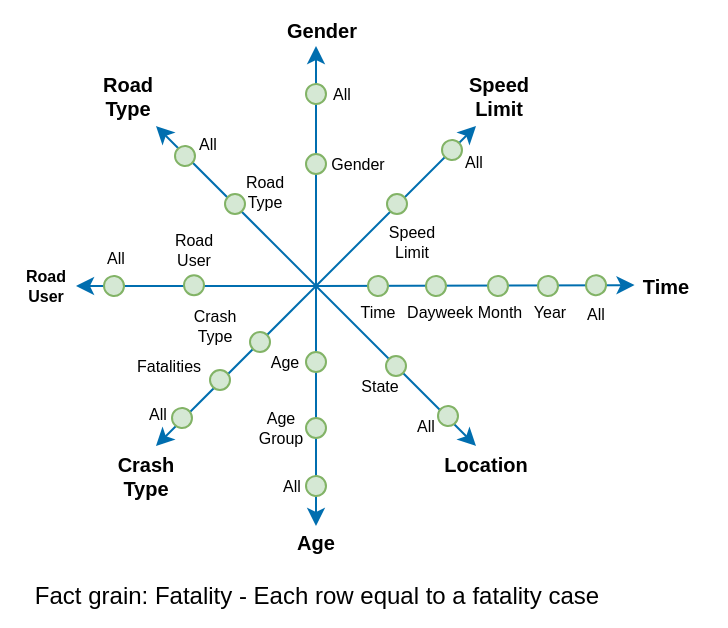 <mxfile version="26.2.2">
  <diagram id="C5RBs43oDa-KdzZeNtuy" name="Page-1">
    <mxGraphModel dx="482" dy="565" grid="1" gridSize="10" guides="1" tooltips="1" connect="1" arrows="1" fold="1" page="1" pageScale="1" pageWidth="827" pageHeight="1169" math="0" shadow="0">
      <root>
        <mxCell id="WIyWlLk6GJQsqaUBKTNV-0" />
        <mxCell id="WIyWlLk6GJQsqaUBKTNV-1" parent="WIyWlLk6GJQsqaUBKTNV-0" />
        <mxCell id="PZ5fFDQ3i9DRnd-8dA6v-0" value="" style="endArrow=classic;html=1;rounded=0;fillColor=#1ba1e2;strokeColor=#006EAF;movable=1;resizable=1;rotatable=1;deletable=1;editable=1;locked=0;connectable=1;entryX=0.45;entryY=0.767;entryDx=0;entryDy=0;entryPerimeter=0;" parent="WIyWlLk6GJQsqaUBKTNV-1" edge="1" target="PZ5fFDQ3i9DRnd-8dA6v-7">
          <mxGeometry width="50" height="50" relative="1" as="geometry">
            <mxPoint x="400" y="800" as="sourcePoint" />
            <mxPoint x="400" y="690" as="targetPoint" />
          </mxGeometry>
        </mxCell>
        <mxCell id="PZ5fFDQ3i9DRnd-8dA6v-65" value="" style="endArrow=classic;html=1;rounded=0;fillColor=#1ba1e2;strokeColor=#006EAF;movable=1;resizable=1;rotatable=1;deletable=1;editable=1;locked=0;connectable=1;entryX=0.692;entryY=0.052;entryDx=0;entryDy=0;entryPerimeter=0;" parent="WIyWlLk6GJQsqaUBKTNV-1" edge="1">
          <mxGeometry width="50" height="50" relative="1" as="geometry">
            <mxPoint x="400" y="800" as="sourcePoint" />
            <mxPoint x="559.27" y="799.563" as="targetPoint" />
          </mxGeometry>
        </mxCell>
        <mxCell id="PZ5fFDQ3i9DRnd-8dA6v-4" value="&lt;b&gt;Road User&lt;/b&gt;" style="text;html=1;align=center;verticalAlign=middle;whiteSpace=wrap;rounded=0;movable=1;resizable=1;rotatable=1;deletable=1;editable=1;locked=0;connectable=1;container=0;fontSize=8;" parent="WIyWlLk6GJQsqaUBKTNV-1" vertex="1">
          <mxGeometry x="255" y="784.58" width="20" height="30" as="geometry" />
        </mxCell>
        <mxCell id="PZ5fFDQ3i9DRnd-8dA6v-16" value="Speed Limit" style="text;html=1;align=center;verticalAlign=middle;whiteSpace=wrap;rounded=0;movable=1;resizable=1;rotatable=1;deletable=1;editable=1;locked=0;connectable=1;container=0;fontSize=8;" parent="WIyWlLk6GJQsqaUBKTNV-1" vertex="1">
          <mxGeometry x="433" y="762.58" width="30" height="30" as="geometry" />
        </mxCell>
        <mxCell id="PZ5fFDQ3i9DRnd-8dA6v-17" value="Road User" style="text;html=1;align=center;verticalAlign=middle;whiteSpace=wrap;rounded=0;movable=1;resizable=1;rotatable=1;deletable=1;editable=1;locked=0;connectable=1;container=0;fontSize=8;" parent="WIyWlLk6GJQsqaUBKTNV-1" vertex="1">
          <mxGeometry x="329" y="767" width="20" height="30" as="geometry" />
        </mxCell>
        <mxCell id="PZ5fFDQ3i9DRnd-8dA6v-20" value="Age Group" style="text;html=1;align=center;verticalAlign=middle;whiteSpace=wrap;rounded=0;movable=1;resizable=1;rotatable=1;deletable=1;editable=1;locked=0;connectable=1;container=0;fontSize=8;" parent="WIyWlLk6GJQsqaUBKTNV-1" vertex="1">
          <mxGeometry x="363.5" y="856" width="37" height="30" as="geometry" />
        </mxCell>
        <mxCell id="PZ5fFDQ3i9DRnd-8dA6v-12" value="Fatalities" style="text;html=1;align=center;verticalAlign=middle;whiteSpace=wrap;rounded=0;movable=1;resizable=1;rotatable=1;deletable=1;editable=1;locked=0;connectable=1;container=0;fontSize=8;" parent="WIyWlLk6GJQsqaUBKTNV-1" vertex="1">
          <mxGeometry x="315" y="825" width="23" height="30" as="geometry" />
        </mxCell>
        <mxCell id="PZ5fFDQ3i9DRnd-8dA6v-75" value="" style="endArrow=classic;html=1;rounded=0;fillColor=#1ba1e2;strokeColor=#006EAF;movable=1;resizable=1;rotatable=1;deletable=1;editable=1;locked=0;connectable=1;" parent="WIyWlLk6GJQsqaUBKTNV-1" edge="1">
          <mxGeometry width="50" height="50" relative="1" as="geometry">
            <mxPoint x="400" y="800" as="sourcePoint" />
            <mxPoint x="280" y="800" as="targetPoint" />
          </mxGeometry>
        </mxCell>
        <mxCell id="PZ5fFDQ3i9DRnd-8dA6v-19" value="Gender" style="text;html=1;align=center;verticalAlign=middle;whiteSpace=wrap;rounded=0;movable=1;resizable=1;rotatable=1;deletable=1;editable=1;locked=0;connectable=1;container=0;fontSize=8;" parent="WIyWlLk6GJQsqaUBKTNV-1" vertex="1">
          <mxGeometry x="391" y="724" width="60" height="30" as="geometry" />
        </mxCell>
        <mxCell id="-qXrx4f0Qxk5HmnJXOaF-1" value="&lt;font&gt;Road Type&lt;/font&gt;" style="text;html=1;align=center;verticalAlign=middle;rounded=0;fontSize=8;whiteSpace=wrap;spacing=0;" parent="WIyWlLk6GJQsqaUBKTNV-1" vertex="1">
          <mxGeometry x="369" y="737.58" width="11" height="30" as="geometry" />
        </mxCell>
        <mxCell id="PZ5fFDQ3i9DRnd-8dA6v-10" value="Location" style="text;html=1;align=center;verticalAlign=middle;whiteSpace=wrap;rounded=0;fontStyle=1;movable=1;resizable=1;rotatable=1;deletable=1;editable=1;locked=0;connectable=1;container=0;fontSize=10;" parent="WIyWlLk6GJQsqaUBKTNV-1" vertex="1">
          <mxGeometry x="455" y="874" width="60" height="30" as="geometry" />
        </mxCell>
        <mxCell id="PZ5fFDQ3i9DRnd-8dA6v-30" value="Time" style="text;html=1;align=center;verticalAlign=middle;whiteSpace=wrap;rounded=0;movable=1;resizable=1;rotatable=1;deletable=1;editable=1;locked=0;connectable=1;container=0;fontSize=8;" parent="WIyWlLk6GJQsqaUBKTNV-1" vertex="1">
          <mxGeometry x="401" y="798" width="60" height="30" as="geometry" />
        </mxCell>
        <mxCell id="PZ5fFDQ3i9DRnd-8dA6v-8" value="Time" style="text;html=1;align=center;verticalAlign=middle;whiteSpace=wrap;rounded=0;fontStyle=1;movable=1;resizable=1;rotatable=1;deletable=1;editable=1;locked=0;connectable=1;container=0;rotation=0;fontSize=10;" parent="WIyWlLk6GJQsqaUBKTNV-1" vertex="1">
          <mxGeometry x="545" y="785.003" width="60" height="30" as="geometry" />
        </mxCell>
        <mxCell id="PZ5fFDQ3i9DRnd-8dA6v-28" value="Year" style="text;html=1;align=center;verticalAlign=middle;whiteSpace=wrap;rounded=0;movable=1;resizable=1;rotatable=1;deletable=1;editable=1;locked=0;connectable=1;container=0;rotation=0;fontSize=8;" parent="WIyWlLk6GJQsqaUBKTNV-1" vertex="1">
          <mxGeometry x="487" y="797.583" width="60" height="30" as="geometry" />
        </mxCell>
        <mxCell id="PZ5fFDQ3i9DRnd-8dA6v-29" value="Dayweek" style="text;html=1;align=center;verticalAlign=middle;whiteSpace=wrap;rounded=0;rotation=0;movable=1;resizable=1;rotatable=1;deletable=1;editable=1;locked=0;connectable=1;container=0;fontSize=8;" parent="WIyWlLk6GJQsqaUBKTNV-1" vertex="1">
          <mxGeometry x="432" y="798.003" width="60" height="30" as="geometry" />
        </mxCell>
        <mxCell id="PZ5fFDQ3i9DRnd-8dA6v-66" value="" style="ellipse;whiteSpace=wrap;html=1;aspect=fixed;fillColor=#d5e8d4;strokeColor=#82b366;rotation=95;movable=1;resizable=1;rotatable=1;deletable=1;editable=1;locked=0;connectable=1;container=0;fontSize=8;" parent="WIyWlLk6GJQsqaUBKTNV-1" vertex="1">
          <mxGeometry x="426" y="795" width="10" height="10" as="geometry" />
        </mxCell>
        <mxCell id="PZ5fFDQ3i9DRnd-8dA6v-67" value="" style="ellipse;whiteSpace=wrap;html=1;aspect=fixed;fillColor=#d5e8d4;strokeColor=#82b366;rotation=95;movable=1;resizable=1;rotatable=1;deletable=1;editable=1;locked=0;connectable=1;container=0;fontSize=8;" parent="WIyWlLk6GJQsqaUBKTNV-1" vertex="1">
          <mxGeometry x="455" y="795.003" width="10" height="10" as="geometry" />
        </mxCell>
        <mxCell id="PZ5fFDQ3i9DRnd-8dA6v-68" value="" style="ellipse;whiteSpace=wrap;html=1;aspect=fixed;fillColor=#d5e8d4;strokeColor=#82b366;rotation=95;movable=1;resizable=1;rotatable=1;deletable=1;editable=1;locked=0;connectable=1;container=0;fontSize=8;" parent="WIyWlLk6GJQsqaUBKTNV-1" vertex="1">
          <mxGeometry x="486" y="795.003" width="10" height="10" as="geometry" />
        </mxCell>
        <mxCell id="PZ5fFDQ3i9DRnd-8dA6v-69" value="" style="ellipse;whiteSpace=wrap;html=1;aspect=fixed;fillColor=#d5e8d4;strokeColor=#82b366;rotation=95;movable=1;resizable=1;rotatable=1;deletable=1;editable=1;locked=0;connectable=1;container=0;fontSize=8;" parent="WIyWlLk6GJQsqaUBKTNV-1" vertex="1">
          <mxGeometry x="511" y="795.003" width="10" height="10" as="geometry" />
        </mxCell>
        <mxCell id="PZ5fFDQ3i9DRnd-8dA6v-70" value="" style="ellipse;whiteSpace=wrap;html=1;aspect=fixed;fillColor=#d5e8d4;strokeColor=#82b366;rotation=95;movable=1;resizable=1;rotatable=1;deletable=1;editable=1;locked=0;connectable=1;container=0;fontSize=8;" parent="WIyWlLk6GJQsqaUBKTNV-1" vertex="1">
          <mxGeometry x="535" y="794.583" width="10" height="10" as="geometry" />
        </mxCell>
        <mxCell id="PZ5fFDQ3i9DRnd-8dA6v-24" value="Month" style="text;html=1;align=center;verticalAlign=middle;whiteSpace=wrap;rounded=0;movable=1;resizable=1;rotatable=1;deletable=1;editable=1;locked=0;connectable=1;container=0;rotation=0;fontSize=8;" parent="WIyWlLk6GJQsqaUBKTNV-1" vertex="1">
          <mxGeometry x="462" y="797.583" width="60" height="30" as="geometry" />
        </mxCell>
        <mxCell id="8MIClPXQsDRejuV8uSrz-25" value="" style="ellipse;whiteSpace=wrap;html=1;aspect=fixed;fillColor=#d5e8d4;strokeColor=#82b366;rotation=0;movable=1;resizable=1;rotatable=1;deletable=1;editable=1;locked=0;connectable=1;container=0;" vertex="1" parent="WIyWlLk6GJQsqaUBKTNV-1">
          <mxGeometry x="334" y="794.58" width="10" height="10" as="geometry" />
        </mxCell>
        <mxCell id="8MIClPXQsDRejuV8uSrz-30" value="" style="ellipse;whiteSpace=wrap;html=1;aspect=fixed;fillColor=#d5e8d4;strokeColor=#82b366;rotation=90;movable=1;resizable=1;rotatable=1;deletable=1;editable=1;locked=0;connectable=1;container=0;fontSize=8;" vertex="1" parent="WIyWlLk6GJQsqaUBKTNV-1">
          <mxGeometry x="395" y="734" width="10" height="10" as="geometry" />
        </mxCell>
        <mxCell id="PZ5fFDQ3i9DRnd-8dA6v-35" value="State" style="text;html=1;align=center;verticalAlign=middle;whiteSpace=wrap;rounded=0;fontSize=8;fontFamily=Helvetica;fontStyle=0;movable=1;resizable=1;rotatable=1;deletable=1;editable=1;locked=0;connectable=1;container=0;" parent="WIyWlLk6GJQsqaUBKTNV-1" vertex="1">
          <mxGeometry x="402" y="835" width="60" height="30" as="geometry" />
        </mxCell>
        <mxCell id="8MIClPXQsDRejuV8uSrz-31" value="" style="endArrow=classic;html=1;rounded=0;fillColor=#1ba1e2;strokeColor=#006EAF;movable=1;resizable=1;rotatable=1;deletable=1;editable=1;locked=0;connectable=1;" edge="1" parent="WIyWlLk6GJQsqaUBKTNV-1">
          <mxGeometry width="50" height="50" relative="1" as="geometry">
            <mxPoint x="400" y="800" as="sourcePoint" />
            <mxPoint x="480" y="880" as="targetPoint" />
          </mxGeometry>
        </mxCell>
        <mxCell id="8MIClPXQsDRejuV8uSrz-33" value="" style="ellipse;whiteSpace=wrap;html=1;aspect=fixed;fillColor=#d5e8d4;strokeColor=#82b366;rotation=90;movable=1;resizable=1;rotatable=1;deletable=1;editable=1;locked=0;connectable=1;container=0;fontSize=8;" vertex="1" parent="WIyWlLk6GJQsqaUBKTNV-1">
          <mxGeometry x="435" y="835" width="10" height="10" as="geometry" />
        </mxCell>
        <mxCell id="8MIClPXQsDRejuV8uSrz-34" value="" style="endArrow=classic;html=1;rounded=0;fillColor=#1ba1e2;strokeColor=#006EAF;movable=1;resizable=1;rotatable=1;deletable=1;editable=1;locked=0;connectable=1;" edge="1" parent="WIyWlLk6GJQsqaUBKTNV-1">
          <mxGeometry width="50" height="50" relative="1" as="geometry">
            <mxPoint x="400" y="800" as="sourcePoint" />
            <mxPoint x="400" y="920" as="targetPoint" />
          </mxGeometry>
        </mxCell>
        <mxCell id="8MIClPXQsDRejuV8uSrz-36" value="Age" style="text;html=1;align=center;verticalAlign=middle;whiteSpace=wrap;rounded=0;fontStyle=1;movable=1;resizable=1;rotatable=1;deletable=1;editable=1;locked=0;connectable=1;container=0;fontSize=10;" vertex="1" parent="WIyWlLk6GJQsqaUBKTNV-1">
          <mxGeometry x="370" y="913" width="60" height="30" as="geometry" />
        </mxCell>
        <mxCell id="8MIClPXQsDRejuV8uSrz-38" value="" style="ellipse;whiteSpace=wrap;html=1;aspect=fixed;fillColor=#d5e8d4;strokeColor=#82b366;rotation=90;movable=1;resizable=1;rotatable=1;deletable=1;editable=1;locked=0;connectable=1;container=0;fontSize=8;" vertex="1" parent="WIyWlLk6GJQsqaUBKTNV-1">
          <mxGeometry x="395" y="866" width="10" height="10" as="geometry" />
        </mxCell>
        <mxCell id="8MIClPXQsDRejuV8uSrz-40" value="" style="endArrow=classic;html=1;rounded=0;fillColor=#1ba1e2;strokeColor=#006EAF;movable=1;resizable=1;rotatable=1;deletable=1;editable=1;locked=0;connectable=1;" edge="1" parent="WIyWlLk6GJQsqaUBKTNV-1">
          <mxGeometry width="50" height="50" relative="1" as="geometry">
            <mxPoint x="400" y="800" as="sourcePoint" />
            <mxPoint x="320" y="880" as="targetPoint" />
          </mxGeometry>
        </mxCell>
        <mxCell id="8MIClPXQsDRejuV8uSrz-41" value="" style="ellipse;whiteSpace=wrap;html=1;aspect=fixed;fillColor=#d5e8d4;strokeColor=#82b366;rotation=90;movable=1;resizable=1;rotatable=1;deletable=1;editable=1;locked=0;connectable=1;container=0;fontSize=8;" vertex="1" parent="WIyWlLk6GJQsqaUBKTNV-1">
          <mxGeometry x="347" y="842" width="10" height="10" as="geometry" />
        </mxCell>
        <mxCell id="8MIClPXQsDRejuV8uSrz-43" value="Crash&lt;br&gt;Type" style="text;html=1;align=center;verticalAlign=middle;whiteSpace=wrap;rounded=0;fontStyle=1;movable=1;resizable=1;rotatable=1;deletable=1;editable=1;locked=0;connectable=1;container=0;fontSize=10;" vertex="1" parent="WIyWlLk6GJQsqaUBKTNV-1">
          <mxGeometry x="285" y="880" width="60" height="30" as="geometry" />
        </mxCell>
        <mxCell id="8MIClPXQsDRejuV8uSrz-44" value="" style="endArrow=classic;html=1;rounded=0;fillColor=#1ba1e2;strokeColor=#006EAF;movable=1;resizable=1;rotatable=1;deletable=1;editable=1;locked=0;connectable=1;" edge="1" parent="WIyWlLk6GJQsqaUBKTNV-1">
          <mxGeometry width="50" height="50" relative="1" as="geometry">
            <mxPoint x="400" y="800" as="sourcePoint" />
            <mxPoint x="480" y="720" as="targetPoint" />
          </mxGeometry>
        </mxCell>
        <mxCell id="8MIClPXQsDRejuV8uSrz-45" value="" style="ellipse;whiteSpace=wrap;html=1;aspect=fixed;fillColor=#d5e8d4;strokeColor=#82b366;rotation=90;movable=1;resizable=1;rotatable=1;deletable=1;editable=1;locked=0;connectable=1;container=0;fontSize=8;" vertex="1" parent="WIyWlLk6GJQsqaUBKTNV-1">
          <mxGeometry x="435.5" y="754" width="10" height="10" as="geometry" />
        </mxCell>
        <mxCell id="8MIClPXQsDRejuV8uSrz-47" value="Speed Limit" style="text;html=1;align=center;verticalAlign=middle;whiteSpace=wrap;rounded=0;fontStyle=1;movable=1;resizable=1;rotatable=1;deletable=1;editable=1;locked=0;connectable=1;container=0;fontSize=10;" vertex="1" parent="WIyWlLk6GJQsqaUBKTNV-1">
          <mxGeometry x="478.5" y="690" width="25" height="30" as="geometry" />
        </mxCell>
        <mxCell id="8MIClPXQsDRejuV8uSrz-48" value="" style="endArrow=classic;html=1;rounded=0;fillColor=#1ba1e2;strokeColor=#006EAF;movable=1;resizable=1;rotatable=1;deletable=1;editable=1;locked=0;connectable=1;" edge="1" parent="WIyWlLk6GJQsqaUBKTNV-1">
          <mxGeometry width="50" height="50" relative="1" as="geometry">
            <mxPoint x="400" y="800" as="sourcePoint" />
            <mxPoint x="320" y="720" as="targetPoint" />
          </mxGeometry>
        </mxCell>
        <mxCell id="8MIClPXQsDRejuV8uSrz-49" value="" style="ellipse;whiteSpace=wrap;html=1;aspect=fixed;fillColor=#d5e8d4;strokeColor=#82b366;rotation=90;movable=1;resizable=1;rotatable=1;deletable=1;editable=1;locked=0;connectable=1;container=0;fontSize=8;" vertex="1" parent="WIyWlLk6GJQsqaUBKTNV-1">
          <mxGeometry x="354.5" y="754" width="10" height="10" as="geometry" />
        </mxCell>
        <mxCell id="8MIClPXQsDRejuV8uSrz-50" value="Road Type" style="text;html=1;align=center;verticalAlign=middle;whiteSpace=wrap;rounded=0;fontStyle=1;movable=1;resizable=1;rotatable=1;deletable=1;editable=1;locked=0;connectable=1;container=0;fontSize=10;" vertex="1" parent="WIyWlLk6GJQsqaUBKTNV-1">
          <mxGeometry x="296" y="690" width="20" height="30" as="geometry" />
        </mxCell>
        <mxCell id="8MIClPXQsDRejuV8uSrz-59" value="" style="ellipse;whiteSpace=wrap;html=1;aspect=fixed;fillColor=#d5e8d4;strokeColor=#82b366;rotation=95;movable=1;resizable=1;rotatable=1;deletable=1;editable=1;locked=0;connectable=1;container=0;fontSize=8;direction=south;" vertex="1" parent="WIyWlLk6GJQsqaUBKTNV-1">
          <mxGeometry x="463" y="727.003" width="10" height="10" as="geometry" />
        </mxCell>
        <mxCell id="8MIClPXQsDRejuV8uSrz-65" value="" style="ellipse;whiteSpace=wrap;html=1;aspect=fixed;fillColor=#d5e8d4;strokeColor=#82b366;rotation=95;movable=1;resizable=1;rotatable=1;deletable=1;editable=1;locked=0;connectable=1;container=0;fontSize=8;" vertex="1" parent="WIyWlLk6GJQsqaUBKTNV-1">
          <mxGeometry x="395" y="699.003" width="10" height="10" as="geometry" />
        </mxCell>
        <mxCell id="8MIClPXQsDRejuV8uSrz-66" value="" style="ellipse;whiteSpace=wrap;html=1;aspect=fixed;fillColor=#d5e8d4;strokeColor=#82b366;rotation=95;movable=1;resizable=1;rotatable=1;deletable=1;editable=1;locked=0;connectable=1;container=0;fontSize=8;" vertex="1" parent="WIyWlLk6GJQsqaUBKTNV-1">
          <mxGeometry x="329.5" y="730.003" width="10" height="10" as="geometry" />
        </mxCell>
        <mxCell id="8MIClPXQsDRejuV8uSrz-67" value="" style="ellipse;whiteSpace=wrap;html=1;aspect=fixed;fillColor=#d5e8d4;strokeColor=#82b366;rotation=95;movable=1;resizable=1;rotatable=1;deletable=1;editable=1;locked=0;connectable=1;container=0;fontSize=8;" vertex="1" parent="WIyWlLk6GJQsqaUBKTNV-1">
          <mxGeometry x="294" y="795.003" width="10" height="10" as="geometry" />
        </mxCell>
        <mxCell id="8MIClPXQsDRejuV8uSrz-68" value="" style="ellipse;whiteSpace=wrap;html=1;aspect=fixed;fillColor=#d5e8d4;strokeColor=#82b366;rotation=95;movable=1;resizable=1;rotatable=1;deletable=1;editable=1;locked=0;connectable=1;container=0;fontSize=8;" vertex="1" parent="WIyWlLk6GJQsqaUBKTNV-1">
          <mxGeometry x="328" y="861.003" width="10" height="10" as="geometry" />
        </mxCell>
        <mxCell id="8MIClPXQsDRejuV8uSrz-69" value="" style="ellipse;whiteSpace=wrap;html=1;aspect=fixed;fillColor=#d5e8d4;strokeColor=#82b366;rotation=95;movable=1;resizable=1;rotatable=1;deletable=1;editable=1;locked=0;connectable=1;container=0;fontSize=8;" vertex="1" parent="WIyWlLk6GJQsqaUBKTNV-1">
          <mxGeometry x="395" y="895.003" width="10" height="10" as="geometry" />
        </mxCell>
        <mxCell id="8MIClPXQsDRejuV8uSrz-70" value="" style="ellipse;whiteSpace=wrap;html=1;aspect=fixed;fillColor=#d5e8d4;strokeColor=#82b366;rotation=95;movable=1;resizable=1;rotatable=1;deletable=1;editable=1;locked=0;connectable=1;container=0;fontSize=8;" vertex="1" parent="WIyWlLk6GJQsqaUBKTNV-1">
          <mxGeometry x="461" y="860.003" width="10" height="10" as="geometry" />
        </mxCell>
        <mxCell id="8MIClPXQsDRejuV8uSrz-71" value="All" style="text;html=1;align=center;verticalAlign=middle;whiteSpace=wrap;rounded=0;movable=1;resizable=1;rotatable=1;deletable=1;editable=1;locked=0;connectable=1;container=0;rotation=0;fontSize=8;" vertex="1" parent="WIyWlLk6GJQsqaUBKTNV-1">
          <mxGeometry x="449" y="723.003" width="60" height="30" as="geometry" />
        </mxCell>
        <mxCell id="8MIClPXQsDRejuV8uSrz-72" value="All" style="text;html=1;align=center;verticalAlign=middle;whiteSpace=wrap;rounded=0;movable=1;resizable=1;rotatable=1;deletable=1;editable=1;locked=0;connectable=1;container=0;rotation=0;fontSize=8;" vertex="1" parent="WIyWlLk6GJQsqaUBKTNV-1">
          <mxGeometry x="383" y="689.003" width="60" height="30" as="geometry" />
        </mxCell>
        <mxCell id="8MIClPXQsDRejuV8uSrz-73" value="All" style="text;html=1;align=center;verticalAlign=middle;whiteSpace=wrap;rounded=0;movable=1;resizable=1;rotatable=1;deletable=1;editable=1;locked=0;connectable=1;container=0;rotation=0;fontSize=8;" vertex="1" parent="WIyWlLk6GJQsqaUBKTNV-1">
          <mxGeometry x="269.5" y="771.003" width="60" height="30" as="geometry" />
        </mxCell>
        <mxCell id="8MIClPXQsDRejuV8uSrz-74" value="All" style="text;html=1;align=center;verticalAlign=middle;whiteSpace=wrap;rounded=0;movable=1;resizable=1;rotatable=1;deletable=1;editable=1;locked=0;connectable=1;container=0;rotation=0;fontSize=8;" vertex="1" parent="WIyWlLk6GJQsqaUBKTNV-1">
          <mxGeometry x="316" y="713.583" width="60" height="30" as="geometry" />
        </mxCell>
        <mxCell id="8MIClPXQsDRejuV8uSrz-75" value="All" style="text;html=1;align=center;verticalAlign=middle;whiteSpace=wrap;rounded=0;movable=1;resizable=1;rotatable=1;deletable=1;editable=1;locked=0;connectable=1;container=0;rotation=0;fontSize=8;" vertex="1" parent="WIyWlLk6GJQsqaUBKTNV-1">
          <mxGeometry x="291" y="849.003" width="60" height="30" as="geometry" />
        </mxCell>
        <mxCell id="8MIClPXQsDRejuV8uSrz-76" value="All" style="text;html=1;align=center;verticalAlign=middle;whiteSpace=wrap;rounded=0;movable=1;resizable=1;rotatable=1;deletable=1;editable=1;locked=0;connectable=1;container=0;rotation=0;fontSize=8;" vertex="1" parent="WIyWlLk6GJQsqaUBKTNV-1">
          <mxGeometry x="358" y="885.003" width="60" height="30" as="geometry" />
        </mxCell>
        <mxCell id="8MIClPXQsDRejuV8uSrz-77" value="All" style="text;html=1;align=center;verticalAlign=middle;whiteSpace=wrap;rounded=0;movable=1;resizable=1;rotatable=1;deletable=1;editable=1;locked=0;connectable=1;container=0;rotation=0;fontSize=8;" vertex="1" parent="WIyWlLk6GJQsqaUBKTNV-1">
          <mxGeometry x="425" y="855.003" width="60" height="30" as="geometry" />
        </mxCell>
        <mxCell id="8MIClPXQsDRejuV8uSrz-78" value="All" style="text;html=1;align=center;verticalAlign=middle;whiteSpace=wrap;rounded=0;movable=1;resizable=1;rotatable=1;deletable=1;editable=1;locked=0;connectable=1;container=0;rotation=0;fontSize=8;" vertex="1" parent="WIyWlLk6GJQsqaUBKTNV-1">
          <mxGeometry x="510" y="799.003" width="60" height="30" as="geometry" />
        </mxCell>
        <mxCell id="PZ5fFDQ3i9DRnd-8dA6v-7" value="Gender" style="text;html=1;align=center;verticalAlign=middle;whiteSpace=wrap;rounded=0;fontStyle=1;movable=1;resizable=1;rotatable=1;deletable=1;editable=1;locked=0;connectable=1;container=0;fontSize=10;" parent="WIyWlLk6GJQsqaUBKTNV-1" vertex="1">
          <mxGeometry x="373" y="657" width="60" height="30" as="geometry" />
        </mxCell>
        <mxCell id="8MIClPXQsDRejuV8uSrz-81" value="Age" style="text;html=1;align=center;verticalAlign=middle;whiteSpace=wrap;rounded=0;movable=1;resizable=1;rotatable=1;deletable=1;editable=1;locked=0;connectable=1;container=0;fontSize=8;" vertex="1" parent="WIyWlLk6GJQsqaUBKTNV-1">
          <mxGeometry x="366" y="823" width="37" height="30" as="geometry" />
        </mxCell>
        <mxCell id="8MIClPXQsDRejuV8uSrz-85" value="" style="ellipse;whiteSpace=wrap;html=1;aspect=fixed;fillColor=#d5e8d4;strokeColor=#82b366;rotation=90;movable=1;resizable=1;rotatable=1;deletable=1;editable=1;locked=0;connectable=1;container=0;fontSize=8;" vertex="1" parent="WIyWlLk6GJQsqaUBKTNV-1">
          <mxGeometry x="395" y="833" width="10" height="10" as="geometry" />
        </mxCell>
        <mxCell id="8MIClPXQsDRejuV8uSrz-86" value="Fact grain: Fatality - Each row equal to a fatality case" style="text;html=1;align=center;verticalAlign=middle;whiteSpace=wrap;rounded=0;" vertex="1" parent="WIyWlLk6GJQsqaUBKTNV-1">
          <mxGeometry x="242.5" y="940" width="315" height="30" as="geometry" />
        </mxCell>
        <mxCell id="8MIClPXQsDRejuV8uSrz-93" value="" style="ellipse;whiteSpace=wrap;html=1;aspect=fixed;fillColor=#d5e8d4;strokeColor=#82b366;rotation=90;movable=1;resizable=1;rotatable=1;deletable=1;editable=1;locked=0;connectable=1;container=0;fontSize=8;" vertex="1" parent="WIyWlLk6GJQsqaUBKTNV-1">
          <mxGeometry x="367" y="823" width="10" height="10" as="geometry" />
        </mxCell>
        <mxCell id="8MIClPXQsDRejuV8uSrz-94" value="Crash Type" style="text;html=1;align=center;verticalAlign=middle;whiteSpace=wrap;rounded=0;movable=1;resizable=1;rotatable=1;deletable=1;editable=1;locked=0;connectable=1;container=0;fontSize=8;" vertex="1" parent="WIyWlLk6GJQsqaUBKTNV-1">
          <mxGeometry x="338" y="804.58" width="23" height="30" as="geometry" />
        </mxCell>
      </root>
    </mxGraphModel>
  </diagram>
</mxfile>

